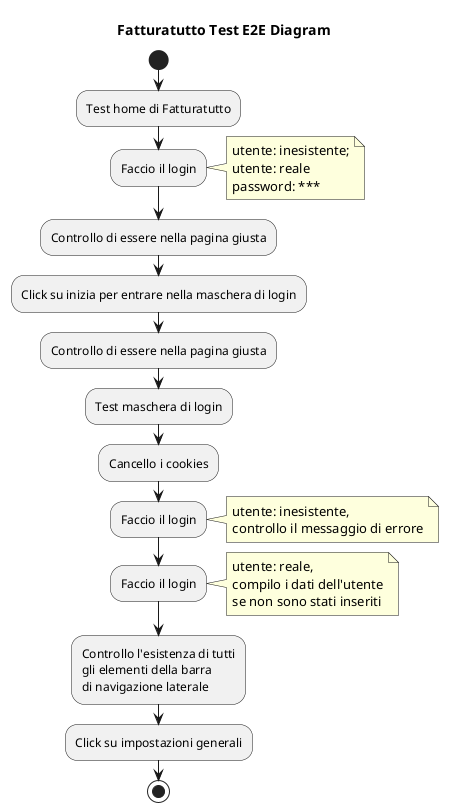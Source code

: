 @startuml

title Fatturatutto Test E2E Diagram 

start

:Test home di Fatturatutto;
:Faccio il login;
  note right
    utente: inesistente;
    utente: reale 
    password: ***
  end note
:Controllo di essere nella pagina giusta;
:Click su inizia per entrare nella maschera di login;
:Controllo di essere nella pagina giusta;
:Test maschera di login;
:Cancello i cookies;
:Faccio il login;
  note right
    utente: inesistente, 
    controllo il messaggio di errore
  end note
:Faccio il login;
  note right
    utente: reale, 
    compilo i dati dell'utente
    se non sono stati inseriti
  end note
:Controllo l'esistenza di tutti 
gli elementi della barra 
di navigazione laterale;
:Click su impostazioni generali;

stop

@enduml